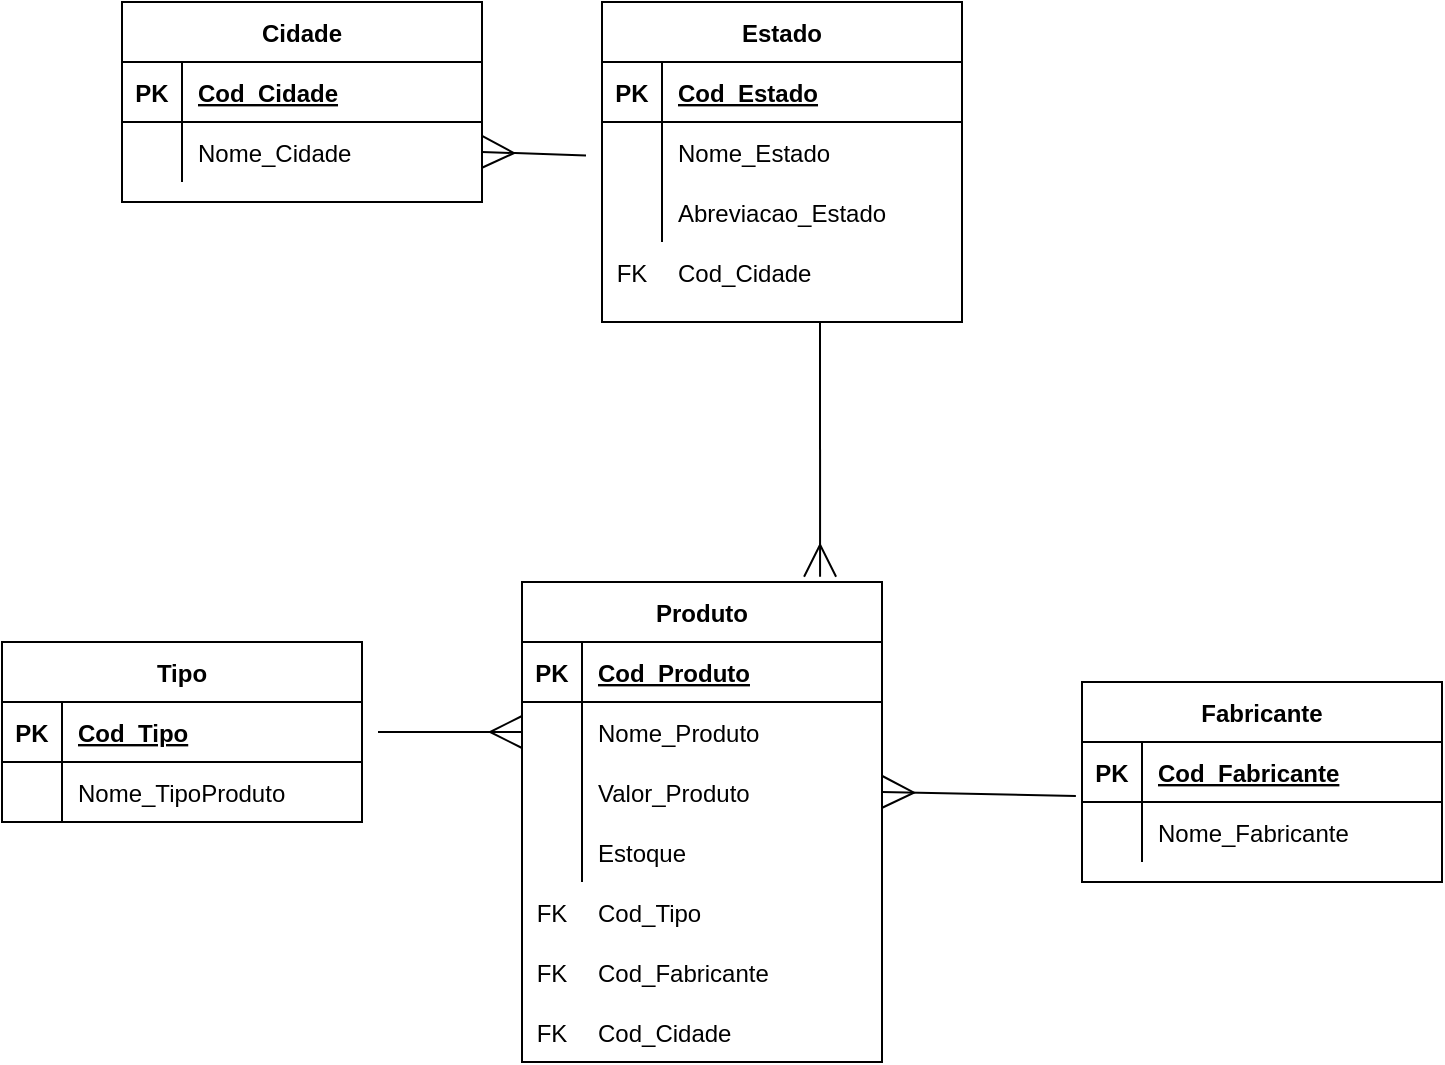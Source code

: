 <mxfile version="15.5.1" type="device"><diagram id="R2lEEEUBdFMjLlhIrx00" name="Page-1"><mxGraphModel dx="741" dy="438" grid="1" gridSize="10" guides="1" tooltips="1" connect="1" arrows="1" fold="1" page="1" pageScale="1" pageWidth="850" pageHeight="1100" math="0" shadow="0" extFonts="Permanent Marker^https://fonts.googleapis.com/css?family=Permanent+Marker"><root><mxCell id="0"/><mxCell id="1" parent="0"/><mxCell id="w_z0nxTYToeW9BhHTT1X-101" style="edgeStyle=none;curved=1;rounded=0;orthogonalLoop=1;jettySize=auto;html=1;entryX=0.828;entryY=-0.011;entryDx=0;entryDy=0;entryPerimeter=0;fontFamily=Helvetica;endArrow=ERmany;endFill=0;startSize=14;endSize=14;sourcePerimeterSpacing=8;targetPerimeterSpacing=8;" parent="1" target="w_z0nxTYToeW9BhHTT1X-53" edge="1"><mxGeometry relative="1" as="geometry"><mxPoint x="479" y="160" as="sourcePoint"/></mxGeometry></mxCell><mxCell id="w_z0nxTYToeW9BhHTT1X-1" value="Cidade" style="shape=table;startSize=30;container=1;collapsible=1;childLayout=tableLayout;fixedRows=1;rowLines=0;fontStyle=1;align=center;resizeLast=1;hachureGap=4;pointerEvents=0;" parent="1" vertex="1"><mxGeometry x="130" width="180" height="100" as="geometry"/></mxCell><mxCell id="w_z0nxTYToeW9BhHTT1X-2" value="" style="shape=partialRectangle;collapsible=0;dropTarget=0;pointerEvents=0;fillColor=none;top=0;left=0;bottom=1;right=0;points=[[0,0.5],[1,0.5]];portConstraint=eastwest;" parent="w_z0nxTYToeW9BhHTT1X-1" vertex="1"><mxGeometry y="30" width="180" height="30" as="geometry"/></mxCell><mxCell id="w_z0nxTYToeW9BhHTT1X-3" value="PK" style="shape=partialRectangle;connectable=0;fillColor=none;top=0;left=0;bottom=0;right=0;fontStyle=1;overflow=hidden;" parent="w_z0nxTYToeW9BhHTT1X-2" vertex="1"><mxGeometry width="30" height="30" as="geometry"><mxRectangle width="30" height="30" as="alternateBounds"/></mxGeometry></mxCell><mxCell id="w_z0nxTYToeW9BhHTT1X-4" value="Cod_Cidade" style="shape=partialRectangle;connectable=0;fillColor=none;top=0;left=0;bottom=0;right=0;align=left;spacingLeft=6;fontStyle=5;overflow=hidden;" parent="w_z0nxTYToeW9BhHTT1X-2" vertex="1"><mxGeometry x="30" width="150" height="30" as="geometry"><mxRectangle width="150" height="30" as="alternateBounds"/></mxGeometry></mxCell><mxCell id="w_z0nxTYToeW9BhHTT1X-5" value="" style="shape=partialRectangle;collapsible=0;dropTarget=0;pointerEvents=0;fillColor=none;top=0;left=0;bottom=0;right=0;points=[[0,0.5],[1,0.5]];portConstraint=eastwest;" parent="w_z0nxTYToeW9BhHTT1X-1" vertex="1"><mxGeometry y="60" width="180" height="30" as="geometry"/></mxCell><mxCell id="w_z0nxTYToeW9BhHTT1X-6" value="" style="shape=partialRectangle;connectable=0;fillColor=none;top=0;left=0;bottom=0;right=0;editable=1;overflow=hidden;" parent="w_z0nxTYToeW9BhHTT1X-5" vertex="1"><mxGeometry width="30" height="30" as="geometry"><mxRectangle width="30" height="30" as="alternateBounds"/></mxGeometry></mxCell><mxCell id="w_z0nxTYToeW9BhHTT1X-7" value="Nome_Cidade" style="shape=partialRectangle;connectable=0;fillColor=none;top=0;left=0;bottom=0;right=0;align=left;spacingLeft=6;overflow=hidden;" parent="w_z0nxTYToeW9BhHTT1X-5" vertex="1"><mxGeometry x="30" width="150" height="30" as="geometry"><mxRectangle width="150" height="30" as="alternateBounds"/></mxGeometry></mxCell><mxCell id="w_z0nxTYToeW9BhHTT1X-92" style="edgeStyle=none;curved=1;rounded=0;orthogonalLoop=1;jettySize=auto;html=1;fontFamily=Helvetica;endArrow=ERmany;endFill=0;startSize=14;endSize=14;sourcePerimeterSpacing=8;targetPerimeterSpacing=8;" parent="1" source="w_z0nxTYToeW9BhHTT1X-14" edge="1"><mxGeometry relative="1" as="geometry"><mxPoint x="310" y="75" as="targetPoint"/></mxGeometry></mxCell><mxCell id="w_z0nxTYToeW9BhHTT1X-14" value="Estado" style="shape=table;startSize=30;container=1;collapsible=1;childLayout=tableLayout;fixedRows=1;rowLines=0;fontStyle=1;align=center;resizeLast=1;hachureGap=4;pointerEvents=0;" parent="1" vertex="1"><mxGeometry x="370" width="180" height="160" as="geometry"/></mxCell><mxCell id="w_z0nxTYToeW9BhHTT1X-15" value="" style="shape=partialRectangle;collapsible=0;dropTarget=0;pointerEvents=0;fillColor=none;top=0;left=0;bottom=1;right=0;points=[[0,0.5],[1,0.5]];portConstraint=eastwest;" parent="w_z0nxTYToeW9BhHTT1X-14" vertex="1"><mxGeometry y="30" width="180" height="30" as="geometry"/></mxCell><mxCell id="w_z0nxTYToeW9BhHTT1X-16" value="PK" style="shape=partialRectangle;connectable=0;fillColor=none;top=0;left=0;bottom=0;right=0;fontStyle=1;overflow=hidden;" parent="w_z0nxTYToeW9BhHTT1X-15" vertex="1"><mxGeometry width="30" height="30" as="geometry"><mxRectangle width="30" height="30" as="alternateBounds"/></mxGeometry></mxCell><mxCell id="w_z0nxTYToeW9BhHTT1X-17" value="Cod_Estado" style="shape=partialRectangle;connectable=0;fillColor=none;top=0;left=0;bottom=0;right=0;align=left;spacingLeft=6;fontStyle=5;overflow=hidden;" parent="w_z0nxTYToeW9BhHTT1X-15" vertex="1"><mxGeometry x="30" width="150" height="30" as="geometry"><mxRectangle width="150" height="30" as="alternateBounds"/></mxGeometry></mxCell><mxCell id="w_z0nxTYToeW9BhHTT1X-18" value="" style="shape=partialRectangle;collapsible=0;dropTarget=0;pointerEvents=0;fillColor=none;top=0;left=0;bottom=0;right=0;points=[[0,0.5],[1,0.5]];portConstraint=eastwest;" parent="w_z0nxTYToeW9BhHTT1X-14" vertex="1"><mxGeometry y="60" width="180" height="30" as="geometry"/></mxCell><mxCell id="w_z0nxTYToeW9BhHTT1X-19" value="" style="shape=partialRectangle;connectable=0;fillColor=none;top=0;left=0;bottom=0;right=0;editable=1;overflow=hidden;" parent="w_z0nxTYToeW9BhHTT1X-18" vertex="1"><mxGeometry width="30" height="30" as="geometry"><mxRectangle width="30" height="30" as="alternateBounds"/></mxGeometry></mxCell><mxCell id="w_z0nxTYToeW9BhHTT1X-20" value="Nome_Estado" style="shape=partialRectangle;connectable=0;fillColor=none;top=0;left=0;bottom=0;right=0;align=left;spacingLeft=6;overflow=hidden;" parent="w_z0nxTYToeW9BhHTT1X-18" vertex="1"><mxGeometry x="30" width="150" height="30" as="geometry"><mxRectangle width="150" height="30" as="alternateBounds"/></mxGeometry></mxCell><mxCell id="w_z0nxTYToeW9BhHTT1X-21" value="" style="shape=partialRectangle;collapsible=0;dropTarget=0;pointerEvents=0;fillColor=none;top=0;left=0;bottom=0;right=0;points=[[0,0.5],[1,0.5]];portConstraint=eastwest;" parent="w_z0nxTYToeW9BhHTT1X-14" vertex="1"><mxGeometry y="90" width="180" height="30" as="geometry"/></mxCell><mxCell id="w_z0nxTYToeW9BhHTT1X-22" value="" style="shape=partialRectangle;connectable=0;fillColor=none;top=0;left=0;bottom=0;right=0;editable=1;overflow=hidden;" parent="w_z0nxTYToeW9BhHTT1X-21" vertex="1"><mxGeometry width="30" height="30" as="geometry"><mxRectangle width="30" height="30" as="alternateBounds"/></mxGeometry></mxCell><mxCell id="w_z0nxTYToeW9BhHTT1X-23" value="Abreviacao_Estado" style="shape=partialRectangle;connectable=0;fillColor=none;top=0;left=0;bottom=0;right=0;align=left;spacingLeft=6;overflow=hidden;" parent="w_z0nxTYToeW9BhHTT1X-21" vertex="1"><mxGeometry x="30" width="150" height="30" as="geometry"><mxRectangle width="150" height="30" as="alternateBounds"/></mxGeometry></mxCell><mxCell id="w_z0nxTYToeW9BhHTT1X-115" style="edgeStyle=none;curved=1;rounded=0;orthogonalLoop=1;jettySize=auto;html=1;exitX=-0.017;exitY=-0.1;exitDx=0;exitDy=0;fontFamily=Helvetica;endArrow=ERmany;endFill=0;startSize=14;endSize=14;sourcePerimeterSpacing=8;targetPerimeterSpacing=8;entryX=1;entryY=0.5;entryDx=0;entryDy=0;exitPerimeter=0;" parent="1" source="w_z0nxTYToeW9BhHTT1X-31" target="w_z0nxTYToeW9BhHTT1X-60" edge="1"><mxGeometry relative="1" as="geometry"><mxPoint x="700" y="312" as="targetPoint"/></mxGeometry></mxCell><mxCell id="w_z0nxTYToeW9BhHTT1X-27" value="Fabricante" style="shape=table;startSize=30;container=1;collapsible=1;childLayout=tableLayout;fixedRows=1;rowLines=0;fontStyle=1;align=center;resizeLast=1;hachureGap=4;pointerEvents=0;" parent="1" vertex="1"><mxGeometry x="610" y="340" width="180" height="100" as="geometry"/></mxCell><mxCell id="w_z0nxTYToeW9BhHTT1X-28" value="" style="shape=partialRectangle;collapsible=0;dropTarget=0;pointerEvents=0;fillColor=none;top=0;left=0;bottom=1;right=0;points=[[0,0.5],[1,0.5]];portConstraint=eastwest;" parent="w_z0nxTYToeW9BhHTT1X-27" vertex="1"><mxGeometry y="30" width="180" height="30" as="geometry"/></mxCell><mxCell id="w_z0nxTYToeW9BhHTT1X-29" value="PK" style="shape=partialRectangle;connectable=0;fillColor=none;top=0;left=0;bottom=0;right=0;fontStyle=1;overflow=hidden;" parent="w_z0nxTYToeW9BhHTT1X-28" vertex="1"><mxGeometry width="30" height="30" as="geometry"><mxRectangle width="30" height="30" as="alternateBounds"/></mxGeometry></mxCell><mxCell id="w_z0nxTYToeW9BhHTT1X-30" value="Cod_Fabricante" style="shape=partialRectangle;connectable=0;fillColor=none;top=0;left=0;bottom=0;right=0;align=left;spacingLeft=6;fontStyle=5;overflow=hidden;" parent="w_z0nxTYToeW9BhHTT1X-28" vertex="1"><mxGeometry x="30" width="150" height="30" as="geometry"><mxRectangle width="150" height="30" as="alternateBounds"/></mxGeometry></mxCell><mxCell id="w_z0nxTYToeW9BhHTT1X-31" value="" style="shape=partialRectangle;collapsible=0;dropTarget=0;pointerEvents=0;fillColor=none;top=0;left=0;bottom=0;right=0;points=[[0,0.5],[1,0.5]];portConstraint=eastwest;" parent="w_z0nxTYToeW9BhHTT1X-27" vertex="1"><mxGeometry y="60" width="180" height="30" as="geometry"/></mxCell><mxCell id="w_z0nxTYToeW9BhHTT1X-32" value="" style="shape=partialRectangle;connectable=0;fillColor=none;top=0;left=0;bottom=0;right=0;editable=1;overflow=hidden;" parent="w_z0nxTYToeW9BhHTT1X-31" vertex="1"><mxGeometry width="30" height="30" as="geometry"><mxRectangle width="30" height="30" as="alternateBounds"/></mxGeometry></mxCell><mxCell id="w_z0nxTYToeW9BhHTT1X-33" value="Nome_Fabricante" style="shape=partialRectangle;connectable=0;fillColor=none;top=0;left=0;bottom=0;right=0;align=left;spacingLeft=6;overflow=hidden;" parent="w_z0nxTYToeW9BhHTT1X-31" vertex="1"><mxGeometry x="30" width="150" height="30" as="geometry"><mxRectangle width="150" height="30" as="alternateBounds"/></mxGeometry></mxCell><mxCell id="w_z0nxTYToeW9BhHTT1X-40" value="Tipo" style="shape=table;startSize=30;container=1;collapsible=1;childLayout=tableLayout;fixedRows=1;rowLines=0;fontStyle=1;align=center;resizeLast=1;hachureGap=4;pointerEvents=0;fontFamily=Helvetica;rounded=0;shadow=0;" parent="1" vertex="1"><mxGeometry x="70" y="320" width="180" height="90" as="geometry"><mxRectangle x="70" y="315" width="100" height="30" as="alternateBounds"/></mxGeometry></mxCell><mxCell id="w_z0nxTYToeW9BhHTT1X-41" value="" style="shape=partialRectangle;collapsible=0;dropTarget=0;pointerEvents=0;fillColor=none;top=0;left=0;bottom=1;right=0;points=[[0,0.5],[1,0.5]];portConstraint=eastwest;" parent="w_z0nxTYToeW9BhHTT1X-40" vertex="1"><mxGeometry y="30" width="180" height="30" as="geometry"/></mxCell><mxCell id="w_z0nxTYToeW9BhHTT1X-42" value="PK" style="shape=partialRectangle;connectable=0;fillColor=none;top=0;left=0;bottom=0;right=0;fontStyle=1;overflow=hidden;" parent="w_z0nxTYToeW9BhHTT1X-41" vertex="1"><mxGeometry width="30" height="30" as="geometry"><mxRectangle width="30" height="30" as="alternateBounds"/></mxGeometry></mxCell><mxCell id="w_z0nxTYToeW9BhHTT1X-43" value="Cod_Tipo" style="shape=partialRectangle;connectable=0;fillColor=none;top=0;left=0;bottom=0;right=0;align=left;spacingLeft=6;fontStyle=5;overflow=hidden;" parent="w_z0nxTYToeW9BhHTT1X-41" vertex="1"><mxGeometry x="30" width="150" height="30" as="geometry"><mxRectangle width="150" height="30" as="alternateBounds"/></mxGeometry></mxCell><mxCell id="w_z0nxTYToeW9BhHTT1X-44" value="" style="shape=partialRectangle;collapsible=0;dropTarget=0;pointerEvents=0;fillColor=none;top=0;left=0;bottom=0;right=0;points=[[0,0.5],[1,0.5]];portConstraint=eastwest;" parent="w_z0nxTYToeW9BhHTT1X-40" vertex="1"><mxGeometry y="60" width="180" height="30" as="geometry"/></mxCell><mxCell id="w_z0nxTYToeW9BhHTT1X-45" value="" style="shape=partialRectangle;connectable=0;fillColor=none;top=0;left=0;bottom=0;right=0;editable=1;overflow=hidden;" parent="w_z0nxTYToeW9BhHTT1X-44" vertex="1"><mxGeometry width="30" height="30" as="geometry"><mxRectangle width="30" height="30" as="alternateBounds"/></mxGeometry></mxCell><mxCell id="w_z0nxTYToeW9BhHTT1X-46" value="Nome_TipoProduto" style="shape=partialRectangle;connectable=0;fillColor=none;top=0;left=0;bottom=0;right=0;align=left;spacingLeft=6;overflow=hidden;" parent="w_z0nxTYToeW9BhHTT1X-44" vertex="1"><mxGeometry x="30" width="150" height="30" as="geometry"><mxRectangle width="150" height="30" as="alternateBounds"/></mxGeometry></mxCell><mxCell id="w_z0nxTYToeW9BhHTT1X-53" value="Produto" style="shape=table;startSize=30;container=1;collapsible=1;childLayout=tableLayout;fixedRows=1;rowLines=0;fontStyle=1;align=center;resizeLast=1;hachureGap=4;pointerEvents=0;fontFamily=Helvetica;" parent="1" vertex="1"><mxGeometry x="330" y="290" width="180" height="240" as="geometry"/></mxCell><mxCell id="w_z0nxTYToeW9BhHTT1X-54" value="" style="shape=partialRectangle;collapsible=0;dropTarget=0;pointerEvents=0;fillColor=none;top=0;left=0;bottom=1;right=0;points=[[0,0.5],[1,0.5]];portConstraint=eastwest;" parent="w_z0nxTYToeW9BhHTT1X-53" vertex="1"><mxGeometry y="30" width="180" height="30" as="geometry"/></mxCell><mxCell id="w_z0nxTYToeW9BhHTT1X-55" value="PK" style="shape=partialRectangle;connectable=0;fillColor=none;top=0;left=0;bottom=0;right=0;fontStyle=1;overflow=hidden;" parent="w_z0nxTYToeW9BhHTT1X-54" vertex="1"><mxGeometry width="30" height="30" as="geometry"><mxRectangle width="30" height="30" as="alternateBounds"/></mxGeometry></mxCell><mxCell id="w_z0nxTYToeW9BhHTT1X-56" value="Cod_Produto" style="shape=partialRectangle;connectable=0;fillColor=none;top=0;left=0;bottom=0;right=0;align=left;spacingLeft=6;fontStyle=5;overflow=hidden;" parent="w_z0nxTYToeW9BhHTT1X-54" vertex="1"><mxGeometry x="30" width="150" height="30" as="geometry"><mxRectangle width="150" height="30" as="alternateBounds"/></mxGeometry></mxCell><mxCell id="w_z0nxTYToeW9BhHTT1X-57" value="" style="shape=partialRectangle;collapsible=0;dropTarget=0;pointerEvents=0;fillColor=none;top=0;left=0;bottom=0;right=0;points=[[0,0.5],[1,0.5]];portConstraint=eastwest;" parent="w_z0nxTYToeW9BhHTT1X-53" vertex="1"><mxGeometry y="60" width="180" height="30" as="geometry"/></mxCell><mxCell id="w_z0nxTYToeW9BhHTT1X-58" value="" style="shape=partialRectangle;connectable=0;fillColor=none;top=0;left=0;bottom=0;right=0;editable=1;overflow=hidden;" parent="w_z0nxTYToeW9BhHTT1X-57" vertex="1"><mxGeometry width="30" height="30" as="geometry"><mxRectangle width="30" height="30" as="alternateBounds"/></mxGeometry></mxCell><mxCell id="w_z0nxTYToeW9BhHTT1X-59" value="Nome_Produto" style="shape=partialRectangle;connectable=0;fillColor=none;top=0;left=0;bottom=0;right=0;align=left;spacingLeft=6;overflow=hidden;" parent="w_z0nxTYToeW9BhHTT1X-57" vertex="1"><mxGeometry x="30" width="150" height="30" as="geometry"><mxRectangle width="150" height="30" as="alternateBounds"/></mxGeometry></mxCell><mxCell id="w_z0nxTYToeW9BhHTT1X-60" value="" style="shape=partialRectangle;collapsible=0;dropTarget=0;pointerEvents=0;fillColor=none;top=0;left=0;bottom=0;right=0;points=[[0,0.5],[1,0.5]];portConstraint=eastwest;" parent="w_z0nxTYToeW9BhHTT1X-53" vertex="1"><mxGeometry y="90" width="180" height="30" as="geometry"/></mxCell><mxCell id="w_z0nxTYToeW9BhHTT1X-61" value="" style="shape=partialRectangle;connectable=0;fillColor=none;top=0;left=0;bottom=0;right=0;editable=1;overflow=hidden;" parent="w_z0nxTYToeW9BhHTT1X-60" vertex="1"><mxGeometry width="30" height="30" as="geometry"><mxRectangle width="30" height="30" as="alternateBounds"/></mxGeometry></mxCell><mxCell id="w_z0nxTYToeW9BhHTT1X-62" value="Valor_Produto" style="shape=partialRectangle;connectable=0;fillColor=none;top=0;left=0;bottom=0;right=0;align=left;spacingLeft=6;overflow=hidden;" parent="w_z0nxTYToeW9BhHTT1X-60" vertex="1"><mxGeometry x="30" width="150" height="30" as="geometry"><mxRectangle width="150" height="30" as="alternateBounds"/></mxGeometry></mxCell><mxCell id="w_z0nxTYToeW9BhHTT1X-63" value="" style="shape=partialRectangle;collapsible=0;dropTarget=0;pointerEvents=0;fillColor=none;top=0;left=0;bottom=0;right=0;points=[[0,0.5],[1,0.5]];portConstraint=eastwest;" parent="w_z0nxTYToeW9BhHTT1X-53" vertex="1"><mxGeometry y="120" width="180" height="30" as="geometry"/></mxCell><mxCell id="w_z0nxTYToeW9BhHTT1X-64" value="" style="shape=partialRectangle;connectable=0;fillColor=none;top=0;left=0;bottom=0;right=0;editable=1;overflow=hidden;" parent="w_z0nxTYToeW9BhHTT1X-63" vertex="1"><mxGeometry width="30" height="30" as="geometry"><mxRectangle width="30" height="30" as="alternateBounds"/></mxGeometry></mxCell><mxCell id="w_z0nxTYToeW9BhHTT1X-65" value="Estoque" style="shape=partialRectangle;connectable=0;fillColor=none;top=0;left=0;bottom=0;right=0;align=left;spacingLeft=6;overflow=hidden;" parent="w_z0nxTYToeW9BhHTT1X-63" vertex="1"><mxGeometry x="30" width="150" height="30" as="geometry"><mxRectangle width="150" height="30" as="alternateBounds"/></mxGeometry></mxCell><mxCell id="w_z0nxTYToeW9BhHTT1X-80" style="edgeStyle=none;curved=1;rounded=0;orthogonalLoop=1;jettySize=auto;html=1;entryX=0;entryY=0.5;entryDx=0;entryDy=0;endArrow=ERmany;endFill=0;startSize=14;endSize=14;sourcePerimeterSpacing=8;targetPerimeterSpacing=8;" parent="1" source="w_z0nxTYToeW9BhHTT1X-41" target="w_z0nxTYToeW9BhHTT1X-57" edge="1"><mxGeometry relative="1" as="geometry"/></mxCell><mxCell id="w_z0nxTYToeW9BhHTT1X-98" value="" style="shape=partialRectangle;collapsible=0;dropTarget=0;pointerEvents=0;fillColor=none;top=0;left=0;bottom=0;right=0;points=[[0,0.5],[1,0.5]];portConstraint=eastwest;" parent="1" vertex="1"><mxGeometry x="330" y="440" width="180" height="30" as="geometry"/></mxCell><mxCell id="w_z0nxTYToeW9BhHTT1X-99" value="FK" style="shape=partialRectangle;connectable=0;fillColor=none;top=0;left=0;bottom=0;right=0;editable=1;overflow=hidden;" parent="w_z0nxTYToeW9BhHTT1X-98" vertex="1"><mxGeometry width="30" height="30" as="geometry"><mxRectangle width="30" height="30" as="alternateBounds"/></mxGeometry></mxCell><mxCell id="w_z0nxTYToeW9BhHTT1X-100" value="Cod_Tipo" style="shape=partialRectangle;connectable=0;fillColor=none;top=0;left=0;bottom=0;right=0;align=left;spacingLeft=6;overflow=hidden;" parent="w_z0nxTYToeW9BhHTT1X-98" vertex="1"><mxGeometry x="30" width="150" height="30" as="geometry"><mxRectangle width="150" height="30" as="alternateBounds"/></mxGeometry></mxCell><mxCell id="3" value="" style="shape=partialRectangle;collapsible=0;dropTarget=0;pointerEvents=0;fillColor=none;top=0;left=0;bottom=0;right=0;points=[[0,0.5],[1,0.5]];portConstraint=eastwest;" parent="1" vertex="1"><mxGeometry x="330" y="470" width="180" height="30" as="geometry"/></mxCell><mxCell id="4" value="FK" style="shape=partialRectangle;connectable=0;fillColor=none;top=0;left=0;bottom=0;right=0;editable=1;overflow=hidden;" parent="3" vertex="1"><mxGeometry width="30" height="30" as="geometry"><mxRectangle width="30" height="30" as="alternateBounds"/></mxGeometry></mxCell><mxCell id="5" value="Cod_Fabricante" style="shape=partialRectangle;connectable=0;fillColor=none;top=0;left=0;bottom=0;right=0;align=left;spacingLeft=6;overflow=hidden;" parent="3" vertex="1"><mxGeometry x="30" width="150" height="30" as="geometry"><mxRectangle width="150" height="30" as="alternateBounds"/></mxGeometry></mxCell><mxCell id="0T55MP7xhD775mp261JT-5" value="" style="shape=partialRectangle;collapsible=0;dropTarget=0;pointerEvents=0;fillColor=none;top=0;left=0;bottom=0;right=0;points=[[0,0.5],[1,0.5]];portConstraint=eastwest;" vertex="1" parent="1"><mxGeometry x="370" y="120" width="180" height="30" as="geometry"/></mxCell><mxCell id="0T55MP7xhD775mp261JT-6" value="FK" style="shape=partialRectangle;connectable=0;fillColor=none;top=0;left=0;bottom=0;right=0;editable=1;overflow=hidden;" vertex="1" parent="0T55MP7xhD775mp261JT-5"><mxGeometry width="30" height="30" as="geometry"><mxRectangle width="30" height="30" as="alternateBounds"/></mxGeometry></mxCell><mxCell id="0T55MP7xhD775mp261JT-7" value="Cod_Cidade" style="shape=partialRectangle;connectable=0;fillColor=none;top=0;left=0;bottom=0;right=0;align=left;spacingLeft=6;overflow=hidden;" vertex="1" parent="0T55MP7xhD775mp261JT-5"><mxGeometry x="30" width="150" height="30" as="geometry"><mxRectangle width="150" height="30" as="alternateBounds"/></mxGeometry></mxCell><mxCell id="0T55MP7xhD775mp261JT-8" value="" style="shape=partialRectangle;collapsible=0;dropTarget=0;pointerEvents=0;fillColor=none;top=0;left=0;bottom=0;right=0;points=[[0,0.5],[1,0.5]];portConstraint=eastwest;" vertex="1" parent="1"><mxGeometry x="330" y="500" width="180" height="30" as="geometry"/></mxCell><mxCell id="0T55MP7xhD775mp261JT-9" value="FK" style="shape=partialRectangle;connectable=0;fillColor=none;top=0;left=0;bottom=0;right=0;editable=1;overflow=hidden;" vertex="1" parent="0T55MP7xhD775mp261JT-8"><mxGeometry width="30" height="30" as="geometry"><mxRectangle width="30" height="30" as="alternateBounds"/></mxGeometry></mxCell><mxCell id="0T55MP7xhD775mp261JT-10" value="Cod_Cidade" style="shape=partialRectangle;connectable=0;fillColor=none;top=0;left=0;bottom=0;right=0;align=left;spacingLeft=6;overflow=hidden;" vertex="1" parent="0T55MP7xhD775mp261JT-8"><mxGeometry x="30" width="150" height="30" as="geometry"><mxRectangle width="150" height="30" as="alternateBounds"/></mxGeometry></mxCell></root></mxGraphModel></diagram></mxfile>